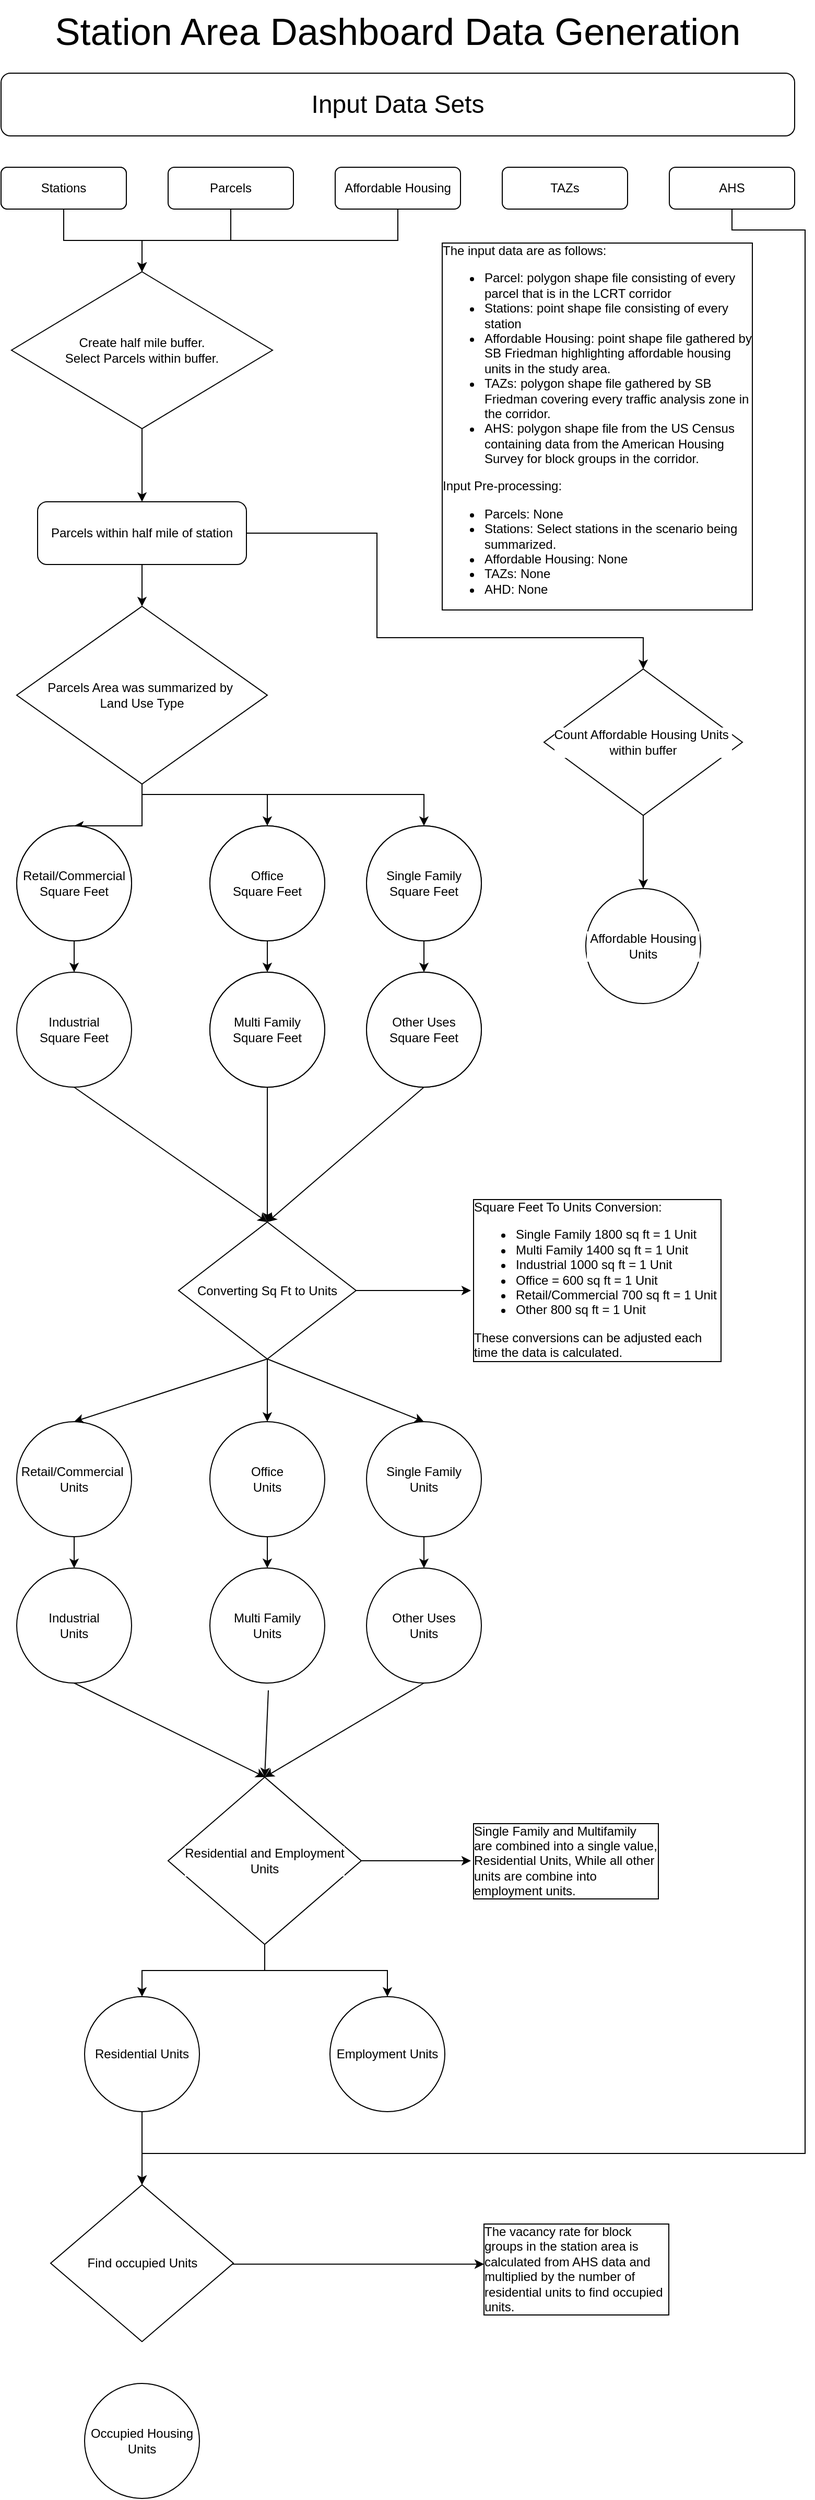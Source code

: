 <mxfile version="13.7.0" type="github">
  <diagram id="C5RBs43oDa-KdzZeNtuy" name="Page-1">
    <mxGraphModel dx="1185" dy="635" grid="1" gridSize="10" guides="1" tooltips="1" connect="1" arrows="1" fold="1" page="1" pageScale="1" pageWidth="827" pageHeight="1169" math="0" shadow="0">
      <root>
        <mxCell id="WIyWlLk6GJQsqaUBKTNV-0" />
        <mxCell id="WIyWlLk6GJQsqaUBKTNV-1" parent="WIyWlLk6GJQsqaUBKTNV-0" />
        <mxCell id="sAYLSgdPXj7yx2jMauLX-14" value="" style="edgeStyle=orthogonalEdgeStyle;rounded=0;orthogonalLoop=1;jettySize=auto;html=1;" edge="1" parent="WIyWlLk6GJQsqaUBKTNV-1" source="WIyWlLk6GJQsqaUBKTNV-3" target="sAYLSgdPXj7yx2jMauLX-11">
          <mxGeometry relative="1" as="geometry" />
        </mxCell>
        <mxCell id="WIyWlLk6GJQsqaUBKTNV-3" value="Parcels" style="rounded=1;whiteSpace=wrap;html=1;fontSize=12;glass=0;strokeWidth=1;shadow=0;" parent="WIyWlLk6GJQsqaUBKTNV-1" vertex="1">
          <mxGeometry x="200" y="170" width="120" height="40" as="geometry" />
        </mxCell>
        <mxCell id="WIyWlLk6GJQsqaUBKTNV-7" value="Stations" style="rounded=1;whiteSpace=wrap;html=1;fontSize=12;glass=0;strokeWidth=1;shadow=0;" parent="WIyWlLk6GJQsqaUBKTNV-1" vertex="1">
          <mxGeometry x="40" y="170" width="120" height="40" as="geometry" />
        </mxCell>
        <mxCell id="sAYLSgdPXj7yx2jMauLX-0" value="&lt;font style=&quot;font-size: 36px&quot;&gt;Station Area Dashboard Data Generation&lt;/font&gt;" style="text;html=1;strokeColor=none;fillColor=none;align=center;verticalAlign=middle;whiteSpace=wrap;rounded=0;" vertex="1" parent="WIyWlLk6GJQsqaUBKTNV-1">
          <mxGeometry x="40" y="10" width="760" height="60" as="geometry" />
        </mxCell>
        <mxCell id="sAYLSgdPXj7yx2jMauLX-1" value="&lt;font style=&quot;font-size: 24px&quot;&gt;Input Data Sets&lt;/font&gt;" style="rounded=1;whiteSpace=wrap;html=1;" vertex="1" parent="WIyWlLk6GJQsqaUBKTNV-1">
          <mxGeometry x="40" y="80" width="760" height="60" as="geometry" />
        </mxCell>
        <mxCell id="sAYLSgdPXj7yx2jMauLX-2" value="TAZs" style="rounded=1;whiteSpace=wrap;html=1;fontSize=12;glass=0;strokeWidth=1;shadow=0;" vertex="1" parent="WIyWlLk6GJQsqaUBKTNV-1">
          <mxGeometry x="520" y="170" width="120" height="40" as="geometry" />
        </mxCell>
        <mxCell id="sAYLSgdPXj7yx2jMauLX-5" value="AHS" style="rounded=1;whiteSpace=wrap;html=1;fontSize=12;glass=0;strokeWidth=1;shadow=0;" vertex="1" parent="WIyWlLk6GJQsqaUBKTNV-1">
          <mxGeometry x="680" y="170" width="120" height="40" as="geometry" />
        </mxCell>
        <mxCell id="sAYLSgdPXj7yx2jMauLX-6" value="Affordable Housing" style="rounded=1;whiteSpace=wrap;html=1;fontSize=12;glass=0;strokeWidth=1;shadow=0;" vertex="1" parent="WIyWlLk6GJQsqaUBKTNV-1">
          <mxGeometry x="360" y="170" width="120" height="40" as="geometry" />
        </mxCell>
        <mxCell id="sAYLSgdPXj7yx2jMauLX-7" value="The input data are as follows:&lt;br&gt;&lt;ul&gt;&lt;li&gt;Parcel: polygon shape file consisting of every parcel that is in the LCRT corridor&lt;/li&gt;&lt;li&gt;Stations: point shape file consisting of every station&lt;/li&gt;&lt;li&gt;Affordable Housing: point shape file gathered by SB Friedman highlighting affordable housing units in the study area.&lt;/li&gt;&lt;li&gt;TAZs: polygon shape file gathered by SB Friedman covering every traffic analysis zone in the corridor.&lt;/li&gt;&lt;li&gt;AHS: polygon shape file from the US Census containing data from the American Housing Survey for block groups in the corridor.&lt;/li&gt;&lt;/ul&gt;&lt;div&gt;Input Pre-processing:&lt;/div&gt;&lt;div&gt;&lt;ul&gt;&lt;li&gt;Parcels: None&amp;nbsp;&lt;/li&gt;&lt;li&gt;Stations: Select stations in the scenario being summarized.&lt;/li&gt;&lt;li&gt;Affordable Housing: None&lt;/li&gt;&lt;li&gt;TAZs: None&lt;/li&gt;&lt;li&gt;AHD: None&lt;/li&gt;&lt;/ul&gt;&lt;/div&gt;" style="text;html=1;strokeColor=none;fillColor=none;align=left;verticalAlign=top;whiteSpace=wrap;rounded=0;labelBorderColor=#000000;labelBackgroundColor=#ffffff;" vertex="1" parent="WIyWlLk6GJQsqaUBKTNV-1">
          <mxGeometry x="460" y="235" width="300" height="350" as="geometry" />
        </mxCell>
        <mxCell id="sAYLSgdPXj7yx2jMauLX-16" value="" style="edgeStyle=orthogonalEdgeStyle;rounded=0;orthogonalLoop=1;jettySize=auto;html=1;" edge="1" parent="WIyWlLk6GJQsqaUBKTNV-1" source="sAYLSgdPXj7yx2jMauLX-11" target="sAYLSgdPXj7yx2jMauLX-15">
          <mxGeometry relative="1" as="geometry" />
        </mxCell>
        <mxCell id="sAYLSgdPXj7yx2jMauLX-11" value="Create half mile buffer.&lt;br&gt;Select Parcels within buffer." style="rhombus;whiteSpace=wrap;html=1;align=center;" vertex="1" parent="WIyWlLk6GJQsqaUBKTNV-1">
          <mxGeometry x="50" y="270" width="250" height="150" as="geometry" />
        </mxCell>
        <mxCell id="sAYLSgdPXj7yx2jMauLX-13" value="" style="edgeStyle=orthogonalEdgeStyle;rounded=0;orthogonalLoop=1;jettySize=auto;html=1;" edge="1" parent="WIyWlLk6GJQsqaUBKTNV-1" source="sAYLSgdPXj7yx2jMauLX-12" target="sAYLSgdPXj7yx2jMauLX-11">
          <mxGeometry relative="1" as="geometry" />
        </mxCell>
        <mxCell id="sAYLSgdPXj7yx2jMauLX-12" value="Stations" style="rounded=1;whiteSpace=wrap;html=1;fontSize=12;glass=0;strokeWidth=1;shadow=0;" vertex="1" parent="WIyWlLk6GJQsqaUBKTNV-1">
          <mxGeometry x="40" y="170" width="120" height="40" as="geometry" />
        </mxCell>
        <mxCell id="sAYLSgdPXj7yx2jMauLX-18" value="" style="edgeStyle=orthogonalEdgeStyle;rounded=0;orthogonalLoop=1;jettySize=auto;html=1;" edge="1" parent="WIyWlLk6GJQsqaUBKTNV-1" source="sAYLSgdPXj7yx2jMauLX-15" target="sAYLSgdPXj7yx2jMauLX-17">
          <mxGeometry relative="1" as="geometry" />
        </mxCell>
        <mxCell id="sAYLSgdPXj7yx2jMauLX-15" value="Parcels within half mile of station" style="rounded=1;whiteSpace=wrap;html=1;align=center;" vertex="1" parent="WIyWlLk6GJQsqaUBKTNV-1">
          <mxGeometry x="75" y="490" width="200" height="60" as="geometry" />
        </mxCell>
        <mxCell id="sAYLSgdPXj7yx2jMauLX-41" value="" style="edgeStyle=orthogonalEdgeStyle;rounded=0;orthogonalLoop=1;jettySize=auto;html=1;exitX=0.5;exitY=1;exitDx=0;exitDy=0;" edge="1" parent="WIyWlLk6GJQsqaUBKTNV-1" source="sAYLSgdPXj7yx2jMauLX-17" target="sAYLSgdPXj7yx2jMauLX-26">
          <mxGeometry relative="1" as="geometry">
            <Array as="points">
              <mxPoint x="175" y="770" />
              <mxPoint x="295" y="770" />
            </Array>
          </mxGeometry>
        </mxCell>
        <mxCell id="sAYLSgdPXj7yx2jMauLX-17" value="Parcels Area was summarized by&amp;nbsp;&lt;br&gt;Land Use Type" style="rhombus;whiteSpace=wrap;html=1;align=center;" vertex="1" parent="WIyWlLk6GJQsqaUBKTNV-1">
          <mxGeometry x="55" y="590" width="240" height="170" as="geometry" />
        </mxCell>
        <mxCell id="sAYLSgdPXj7yx2jMauLX-49" value="" style="edgeStyle=none;rounded=0;orthogonalLoop=1;jettySize=auto;html=1;" edge="1" parent="WIyWlLk6GJQsqaUBKTNV-1" source="sAYLSgdPXj7yx2jMauLX-19" target="sAYLSgdPXj7yx2jMauLX-24">
          <mxGeometry relative="1" as="geometry" />
        </mxCell>
        <mxCell id="sAYLSgdPXj7yx2jMauLX-19" value="Single Family Square Feet" style="ellipse;whiteSpace=wrap;html=1;aspect=fixed;align=center;" vertex="1" parent="WIyWlLk6GJQsqaUBKTNV-1">
          <mxGeometry x="390" y="800" width="110" height="110" as="geometry" />
        </mxCell>
        <mxCell id="sAYLSgdPXj7yx2jMauLX-60" value="" style="edgeStyle=none;rounded=0;orthogonalLoop=1;jettySize=auto;html=1;" edge="1" parent="WIyWlLk6GJQsqaUBKTNV-1" source="sAYLSgdPXj7yx2jMauLX-20" target="sAYLSgdPXj7yx2jMauLX-53">
          <mxGeometry relative="1" as="geometry" />
        </mxCell>
        <mxCell id="sAYLSgdPXj7yx2jMauLX-20" value="Multi Family&lt;br&gt;Square Feet" style="ellipse;whiteSpace=wrap;html=1;aspect=fixed;align=center;" vertex="1" parent="WIyWlLk6GJQsqaUBKTNV-1">
          <mxGeometry x="240" y="940" width="110" height="110" as="geometry" />
        </mxCell>
        <mxCell id="sAYLSgdPXj7yx2jMauLX-47" value="" style="edgeStyle=none;rounded=0;orthogonalLoop=1;jettySize=auto;html=1;" edge="1" parent="WIyWlLk6GJQsqaUBKTNV-1" source="sAYLSgdPXj7yx2jMauLX-21" target="sAYLSgdPXj7yx2jMauLX-23">
          <mxGeometry relative="1" as="geometry" />
        </mxCell>
        <mxCell id="sAYLSgdPXj7yx2jMauLX-21" value="Retail/Commercial Square Feet" style="ellipse;whiteSpace=wrap;html=1;aspect=fixed;align=center;" vertex="1" parent="WIyWlLk6GJQsqaUBKTNV-1">
          <mxGeometry x="55" y="800" width="110" height="110" as="geometry" />
        </mxCell>
        <mxCell id="sAYLSgdPXj7yx2jMauLX-23" value="Industrial&lt;br&gt;Square Feet" style="ellipse;whiteSpace=wrap;html=1;aspect=fixed;align=center;" vertex="1" parent="WIyWlLk6GJQsqaUBKTNV-1">
          <mxGeometry x="55" y="940" width="110" height="110" as="geometry" />
        </mxCell>
        <mxCell id="sAYLSgdPXj7yx2jMauLX-24" value="Other Uses&lt;br&gt;Square Feet" style="ellipse;whiteSpace=wrap;html=1;aspect=fixed;align=center;" vertex="1" parent="WIyWlLk6GJQsqaUBKTNV-1">
          <mxGeometry x="390" y="940" width="110" height="110" as="geometry" />
        </mxCell>
        <mxCell id="sAYLSgdPXj7yx2jMauLX-48" value="" style="edgeStyle=none;rounded=0;orthogonalLoop=1;jettySize=auto;html=1;" edge="1" parent="WIyWlLk6GJQsqaUBKTNV-1" source="sAYLSgdPXj7yx2jMauLX-26" target="sAYLSgdPXj7yx2jMauLX-20">
          <mxGeometry relative="1" as="geometry" />
        </mxCell>
        <mxCell id="sAYLSgdPXj7yx2jMauLX-26" value="Office&lt;br&gt;Square Feet" style="ellipse;whiteSpace=wrap;html=1;aspect=fixed;align=center;" vertex="1" parent="WIyWlLk6GJQsqaUBKTNV-1">
          <mxGeometry x="240" y="800" width="110" height="110" as="geometry" />
        </mxCell>
        <mxCell id="sAYLSgdPXj7yx2jMauLX-45" value="" style="edgeStyle=orthogonalEdgeStyle;rounded=0;orthogonalLoop=1;jettySize=auto;html=1;exitX=0.5;exitY=1;exitDx=0;exitDy=0;entryX=0.5;entryY=0;entryDx=0;entryDy=0;" edge="1" parent="WIyWlLk6GJQsqaUBKTNV-1" source="sAYLSgdPXj7yx2jMauLX-17" target="sAYLSgdPXj7yx2jMauLX-21">
          <mxGeometry relative="1" as="geometry">
            <mxPoint x="425" y="779.292" as="sourcePoint" />
            <mxPoint x="425" y="810" as="targetPoint" />
            <Array as="points">
              <mxPoint x="175" y="800" />
            </Array>
          </mxGeometry>
        </mxCell>
        <mxCell id="sAYLSgdPXj7yx2jMauLX-46" value="" style="edgeStyle=orthogonalEdgeStyle;rounded=0;orthogonalLoop=1;jettySize=auto;html=1;exitX=0.5;exitY=1;exitDx=0;exitDy=0;entryX=0.5;entryY=0;entryDx=0;entryDy=0;" edge="1" parent="WIyWlLk6GJQsqaUBKTNV-1" source="sAYLSgdPXj7yx2jMauLX-17" target="sAYLSgdPXj7yx2jMauLX-19">
          <mxGeometry relative="1" as="geometry">
            <mxPoint x="424" y="780" as="sourcePoint" />
            <mxPoint x="265" y="810" as="targetPoint" />
            <Array as="points">
              <mxPoint x="175" y="770" />
              <mxPoint x="445" y="770" />
            </Array>
          </mxGeometry>
        </mxCell>
        <mxCell id="sAYLSgdPXj7yx2jMauLX-50" value="&lt;div&gt;Square Feet To Units Conversion:&lt;/div&gt;&lt;ul&gt;&lt;li&gt;Single Family 1800 sq ft = 1 Unit&lt;/li&gt;&lt;li&gt;Multi Family 1400 sq ft = 1 Unit&lt;/li&gt;&lt;li&gt;Industrial 1000 sq ft = 1 Unit&lt;/li&gt;&lt;li&gt;Office = 600 sq ft = 1 Unit&lt;/li&gt;&lt;li&gt;Retail/Commercial 700 sq ft = 1 Unit&lt;/li&gt;&lt;li&gt;Other 800 sq ft = 1 Unit&lt;/li&gt;&lt;/ul&gt;&lt;div&gt;These conversions can be adjusted each time the data is calculated.&lt;/div&gt;" style="text;html=1;strokeColor=none;fillColor=none;align=left;verticalAlign=top;whiteSpace=wrap;rounded=0;labelBackgroundColor=#ffffff;labelBorderColor=#000000;" vertex="1" parent="WIyWlLk6GJQsqaUBKTNV-1">
          <mxGeometry x="490" y="1149.5" width="240" height="190" as="geometry" />
        </mxCell>
        <mxCell id="sAYLSgdPXj7yx2jMauLX-63" value="" style="rounded=0;orthogonalLoop=1;jettySize=auto;html=1;" edge="1" parent="WIyWlLk6GJQsqaUBKTNV-1" source="sAYLSgdPXj7yx2jMauLX-53" target="sAYLSgdPXj7yx2jMauLX-50">
          <mxGeometry relative="1" as="geometry" />
        </mxCell>
        <mxCell id="sAYLSgdPXj7yx2jMauLX-75" value="" style="edgeStyle=none;rounded=0;orthogonalLoop=1;jettySize=auto;html=1;" edge="1" parent="WIyWlLk6GJQsqaUBKTNV-1" source="sAYLSgdPXj7yx2jMauLX-53" target="sAYLSgdPXj7yx2jMauLX-71">
          <mxGeometry relative="1" as="geometry" />
        </mxCell>
        <mxCell id="sAYLSgdPXj7yx2jMauLX-53" value="Converting Sq Ft to Units" style="rhombus;whiteSpace=wrap;html=1;labelBackgroundColor=#ffffff;align=center;" vertex="1" parent="WIyWlLk6GJQsqaUBKTNV-1">
          <mxGeometry x="210" y="1179" width="170" height="131" as="geometry" />
        </mxCell>
        <mxCell id="sAYLSgdPXj7yx2jMauLX-61" value="" style="edgeStyle=none;rounded=0;orthogonalLoop=1;jettySize=auto;html=1;exitX=0.5;exitY=1;exitDx=0;exitDy=0;entryX=0.5;entryY=0;entryDx=0;entryDy=0;" edge="1" parent="WIyWlLk6GJQsqaUBKTNV-1" source="sAYLSgdPXj7yx2jMauLX-24" target="sAYLSgdPXj7yx2jMauLX-53">
          <mxGeometry relative="1" as="geometry">
            <mxPoint x="380" y="1060" as="sourcePoint" />
            <mxPoint x="380" y="1189" as="targetPoint" />
          </mxGeometry>
        </mxCell>
        <mxCell id="sAYLSgdPXj7yx2jMauLX-62" value="" style="edgeStyle=none;rounded=0;orthogonalLoop=1;jettySize=auto;html=1;exitX=0.5;exitY=1;exitDx=0;exitDy=0;entryX=0.5;entryY=0;entryDx=0;entryDy=0;" edge="1" parent="WIyWlLk6GJQsqaUBKTNV-1" source="sAYLSgdPXj7yx2jMauLX-23" target="sAYLSgdPXj7yx2jMauLX-53">
          <mxGeometry relative="1" as="geometry">
            <mxPoint x="159" y="1070" as="sourcePoint" />
            <mxPoint x="159" y="1199" as="targetPoint" />
          </mxGeometry>
        </mxCell>
        <mxCell id="sAYLSgdPXj7yx2jMauLX-64" value="Retail/Commercial Square Feet" style="ellipse;whiteSpace=wrap;html=1;aspect=fixed;align=center;" vertex="1" parent="WIyWlLk6GJQsqaUBKTNV-1">
          <mxGeometry x="55" y="800" width="110" height="110" as="geometry" />
        </mxCell>
        <mxCell id="sAYLSgdPXj7yx2jMauLX-65" value="Office&lt;br&gt;Square Feet" style="ellipse;whiteSpace=wrap;html=1;aspect=fixed;align=center;" vertex="1" parent="WIyWlLk6GJQsqaUBKTNV-1">
          <mxGeometry x="240" y="800" width="110" height="110" as="geometry" />
        </mxCell>
        <mxCell id="sAYLSgdPXj7yx2jMauLX-66" value="Single Family Square Feet" style="ellipse;whiteSpace=wrap;html=1;aspect=fixed;align=center;" vertex="1" parent="WIyWlLk6GJQsqaUBKTNV-1">
          <mxGeometry x="390" y="800" width="110" height="110" as="geometry" />
        </mxCell>
        <mxCell id="sAYLSgdPXj7yx2jMauLX-67" value="Other Uses&lt;br&gt;Square Feet" style="ellipse;whiteSpace=wrap;html=1;aspect=fixed;align=center;" vertex="1" parent="WIyWlLk6GJQsqaUBKTNV-1">
          <mxGeometry x="390" y="940" width="110" height="110" as="geometry" />
        </mxCell>
        <mxCell id="sAYLSgdPXj7yx2jMauLX-68" value="Multi Family&lt;br&gt;Square Feet" style="ellipse;whiteSpace=wrap;html=1;aspect=fixed;align=center;" vertex="1" parent="WIyWlLk6GJQsqaUBKTNV-1">
          <mxGeometry x="240" y="940" width="110" height="110" as="geometry" />
        </mxCell>
        <mxCell id="sAYLSgdPXj7yx2jMauLX-69" value="Industrial&lt;br&gt;Units" style="ellipse;whiteSpace=wrap;html=1;aspect=fixed;align=center;" vertex="1" parent="WIyWlLk6GJQsqaUBKTNV-1">
          <mxGeometry x="55" y="1510" width="110" height="110" as="geometry" />
        </mxCell>
        <mxCell id="sAYLSgdPXj7yx2jMauLX-78" value="" style="edgeStyle=none;rounded=0;orthogonalLoop=1;jettySize=auto;html=1;" edge="1" parent="WIyWlLk6GJQsqaUBKTNV-1" source="sAYLSgdPXj7yx2jMauLX-70" target="sAYLSgdPXj7yx2jMauLX-69">
          <mxGeometry relative="1" as="geometry" />
        </mxCell>
        <mxCell id="sAYLSgdPXj7yx2jMauLX-70" value="Retail/Commercial&amp;nbsp;&lt;br&gt;Units" style="ellipse;whiteSpace=wrap;html=1;aspect=fixed;align=center;" vertex="1" parent="WIyWlLk6GJQsqaUBKTNV-1">
          <mxGeometry x="55" y="1370" width="110" height="110" as="geometry" />
        </mxCell>
        <mxCell id="sAYLSgdPXj7yx2jMauLX-79" value="" style="edgeStyle=none;rounded=0;orthogonalLoop=1;jettySize=auto;html=1;" edge="1" parent="WIyWlLk6GJQsqaUBKTNV-1" source="sAYLSgdPXj7yx2jMauLX-71" target="sAYLSgdPXj7yx2jMauLX-74">
          <mxGeometry relative="1" as="geometry" />
        </mxCell>
        <mxCell id="sAYLSgdPXj7yx2jMauLX-71" value="Office&lt;br&gt;Units" style="ellipse;whiteSpace=wrap;html=1;aspect=fixed;align=center;" vertex="1" parent="WIyWlLk6GJQsqaUBKTNV-1">
          <mxGeometry x="240" y="1370" width="110" height="110" as="geometry" />
        </mxCell>
        <mxCell id="sAYLSgdPXj7yx2jMauLX-80" value="" style="edgeStyle=none;rounded=0;orthogonalLoop=1;jettySize=auto;html=1;" edge="1" parent="WIyWlLk6GJQsqaUBKTNV-1" source="sAYLSgdPXj7yx2jMauLX-72" target="sAYLSgdPXj7yx2jMauLX-73">
          <mxGeometry relative="1" as="geometry" />
        </mxCell>
        <mxCell id="sAYLSgdPXj7yx2jMauLX-72" value="Single Family &lt;br&gt;Units" style="ellipse;whiteSpace=wrap;html=1;aspect=fixed;align=center;" vertex="1" parent="WIyWlLk6GJQsqaUBKTNV-1">
          <mxGeometry x="390" y="1370" width="110" height="110" as="geometry" />
        </mxCell>
        <mxCell id="sAYLSgdPXj7yx2jMauLX-73" value="Other Uses&lt;br&gt;Units" style="ellipse;whiteSpace=wrap;html=1;aspect=fixed;align=center;" vertex="1" parent="WIyWlLk6GJQsqaUBKTNV-1">
          <mxGeometry x="390" y="1510" width="110" height="110" as="geometry" />
        </mxCell>
        <mxCell id="sAYLSgdPXj7yx2jMauLX-82" value="" style="edgeStyle=none;rounded=0;orthogonalLoop=1;jettySize=auto;html=1;entryX=0.5;entryY=0;entryDx=0;entryDy=0;exitX=0.509;exitY=1.064;exitDx=0;exitDy=0;exitPerimeter=0;" edge="1" parent="WIyWlLk6GJQsqaUBKTNV-1" source="sAYLSgdPXj7yx2jMauLX-74" target="sAYLSgdPXj7yx2jMauLX-81">
          <mxGeometry relative="1" as="geometry">
            <mxPoint x="250" y="1700" as="targetPoint" />
          </mxGeometry>
        </mxCell>
        <mxCell id="sAYLSgdPXj7yx2jMauLX-74" value="Multi Family&lt;br&gt;Units" style="ellipse;whiteSpace=wrap;html=1;aspect=fixed;align=center;" vertex="1" parent="WIyWlLk6GJQsqaUBKTNV-1">
          <mxGeometry x="240" y="1510" width="110" height="110" as="geometry" />
        </mxCell>
        <mxCell id="sAYLSgdPXj7yx2jMauLX-76" value="" style="edgeStyle=none;rounded=0;orthogonalLoop=1;jettySize=auto;html=1;exitX=0.5;exitY=1;exitDx=0;exitDy=0;entryX=0.5;entryY=0;entryDx=0;entryDy=0;" edge="1" parent="WIyWlLk6GJQsqaUBKTNV-1" source="sAYLSgdPXj7yx2jMauLX-53" target="sAYLSgdPXj7yx2jMauLX-72">
          <mxGeometry relative="1" as="geometry">
            <mxPoint x="305" y="1320" as="sourcePoint" />
            <mxPoint x="305" y="1380" as="targetPoint" />
          </mxGeometry>
        </mxCell>
        <mxCell id="sAYLSgdPXj7yx2jMauLX-77" value="" style="edgeStyle=none;rounded=0;orthogonalLoop=1;jettySize=auto;html=1;entryX=0.5;entryY=0;entryDx=0;entryDy=0;exitX=0.5;exitY=1;exitDx=0;exitDy=0;" edge="1" parent="WIyWlLk6GJQsqaUBKTNV-1" source="sAYLSgdPXj7yx2jMauLX-53" target="sAYLSgdPXj7yx2jMauLX-70">
          <mxGeometry relative="1" as="geometry">
            <mxPoint x="305" y="1320" as="sourcePoint" />
            <mxPoint x="305" y="1380" as="targetPoint" />
          </mxGeometry>
        </mxCell>
        <mxCell id="sAYLSgdPXj7yx2jMauLX-87" value="" style="edgeStyle=none;rounded=0;orthogonalLoop=1;jettySize=auto;html=1;" edge="1" parent="WIyWlLk6GJQsqaUBKTNV-1" source="sAYLSgdPXj7yx2jMauLX-81" target="sAYLSgdPXj7yx2jMauLX-86">
          <mxGeometry relative="1" as="geometry" />
        </mxCell>
        <mxCell id="sAYLSgdPXj7yx2jMauLX-81" value="Residential and Employment&lt;br&gt;Units" style="rhombus;whiteSpace=wrap;html=1;labelBackgroundColor=#ffffff;align=center;" vertex="1" parent="WIyWlLk6GJQsqaUBKTNV-1">
          <mxGeometry x="200" y="1710" width="185" height="160" as="geometry" />
        </mxCell>
        <mxCell id="sAYLSgdPXj7yx2jMauLX-83" value="" style="edgeStyle=none;rounded=0;orthogonalLoop=1;jettySize=auto;html=1;exitX=0.5;exitY=1;exitDx=0;exitDy=0;entryX=0.5;entryY=0;entryDx=0;entryDy=0;" edge="1" parent="WIyWlLk6GJQsqaUBKTNV-1" source="sAYLSgdPXj7yx2jMauLX-73" target="sAYLSgdPXj7yx2jMauLX-81">
          <mxGeometry relative="1" as="geometry">
            <mxPoint x="302.219" y="1629.93" as="sourcePoint" />
            <mxPoint x="296.568" y="1733.518" as="targetPoint" />
          </mxGeometry>
        </mxCell>
        <mxCell id="sAYLSgdPXj7yx2jMauLX-84" value="" style="edgeStyle=none;rounded=0;orthogonalLoop=1;jettySize=auto;html=1;exitX=0.5;exitY=1;exitDx=0;exitDy=0;" edge="1" parent="WIyWlLk6GJQsqaUBKTNV-1" source="sAYLSgdPXj7yx2jMauLX-69">
          <mxGeometry relative="1" as="geometry">
            <mxPoint x="455" y="1630" as="sourcePoint" />
            <mxPoint x="293" y="1710" as="targetPoint" />
          </mxGeometry>
        </mxCell>
        <mxCell id="sAYLSgdPXj7yx2jMauLX-86" value="Single Family and Multifamily are combined into a single value, Residential Units, While all other units are combine into employment units." style="text;html=1;strokeColor=none;fillColor=none;align=left;verticalAlign=middle;whiteSpace=wrap;rounded=0;labelBackgroundColor=#ffffff;labelBorderColor=#000000;" vertex="1" parent="WIyWlLk6GJQsqaUBKTNV-1">
          <mxGeometry x="490" y="1707.5" width="180" height="165" as="geometry" />
        </mxCell>
        <mxCell id="sAYLSgdPXj7yx2jMauLX-93" value="" style="edgeStyle=orthogonalEdgeStyle;rounded=0;orthogonalLoop=1;jettySize=auto;html=1;" edge="1" parent="WIyWlLk6GJQsqaUBKTNV-1" source="sAYLSgdPXj7yx2jMauLX-81" target="sAYLSgdPXj7yx2jMauLX-90">
          <mxGeometry relative="1" as="geometry" />
        </mxCell>
        <mxCell id="sAYLSgdPXj7yx2jMauLX-100" value="" style="edgeStyle=orthogonalEdgeStyle;rounded=0;orthogonalLoop=1;jettySize=auto;html=1;" edge="1" parent="WIyWlLk6GJQsqaUBKTNV-1" source="sAYLSgdPXj7yx2jMauLX-90" target="sAYLSgdPXj7yx2jMauLX-99">
          <mxGeometry relative="1" as="geometry" />
        </mxCell>
        <mxCell id="sAYLSgdPXj7yx2jMauLX-90" value="Residential Units" style="ellipse;whiteSpace=wrap;html=1;aspect=fixed;align=center;" vertex="1" parent="WIyWlLk6GJQsqaUBKTNV-1">
          <mxGeometry x="120" y="1920" width="110" height="110" as="geometry" />
        </mxCell>
        <mxCell id="sAYLSgdPXj7yx2jMauLX-92" value="" style="edgeStyle=orthogonalEdgeStyle;rounded=0;orthogonalLoop=1;jettySize=auto;html=1;" edge="1" parent="WIyWlLk6GJQsqaUBKTNV-1" source="sAYLSgdPXj7yx2jMauLX-81" target="sAYLSgdPXj7yx2jMauLX-91">
          <mxGeometry relative="1" as="geometry" />
        </mxCell>
        <mxCell id="sAYLSgdPXj7yx2jMauLX-91" value="Employment Units&lt;br&gt;" style="ellipse;whiteSpace=wrap;html=1;aspect=fixed;align=center;" vertex="1" parent="WIyWlLk6GJQsqaUBKTNV-1">
          <mxGeometry x="355" y="1920" width="110" height="110" as="geometry" />
        </mxCell>
        <mxCell id="sAYLSgdPXj7yx2jMauLX-95" value="" style="edgeStyle=orthogonalEdgeStyle;rounded=0;orthogonalLoop=1;jettySize=auto;html=1;" edge="1" parent="WIyWlLk6GJQsqaUBKTNV-1" source="sAYLSgdPXj7yx2jMauLX-15" target="sAYLSgdPXj7yx2jMauLX-94">
          <mxGeometry relative="1" as="geometry">
            <Array as="points">
              <mxPoint x="400" y="520" />
              <mxPoint x="400" y="620" />
            </Array>
          </mxGeometry>
        </mxCell>
        <mxCell id="sAYLSgdPXj7yx2jMauLX-97" value="" style="edgeStyle=orthogonalEdgeStyle;rounded=0;orthogonalLoop=1;jettySize=auto;html=1;" edge="1" parent="WIyWlLk6GJQsqaUBKTNV-1" source="sAYLSgdPXj7yx2jMauLX-94" target="sAYLSgdPXj7yx2jMauLX-96">
          <mxGeometry relative="1" as="geometry" />
        </mxCell>
        <mxCell id="sAYLSgdPXj7yx2jMauLX-94" value="Count Affordable Housing Units&amp;nbsp;&lt;br&gt;within buffer" style="rhombus;whiteSpace=wrap;html=1;labelBackgroundColor=#ffffff;align=center;" vertex="1" parent="WIyWlLk6GJQsqaUBKTNV-1">
          <mxGeometry x="560" y="650" width="190" height="140" as="geometry" />
        </mxCell>
        <mxCell id="sAYLSgdPXj7yx2jMauLX-96" value="Affordable Housing Units" style="ellipse;whiteSpace=wrap;html=1;aspect=fixed;labelBackgroundColor=#ffffff;align=center;" vertex="1" parent="WIyWlLk6GJQsqaUBKTNV-1">
          <mxGeometry x="600" y="860" width="110" height="110" as="geometry" />
        </mxCell>
        <mxCell id="sAYLSgdPXj7yx2jMauLX-98" value="" style="edgeStyle=orthogonalEdgeStyle;rounded=0;orthogonalLoop=1;jettySize=auto;html=1;exitX=0.5;exitY=1;exitDx=0;exitDy=0;entryX=0.5;entryY=0;entryDx=0;entryDy=0;" edge="1" parent="WIyWlLk6GJQsqaUBKTNV-1" source="sAYLSgdPXj7yx2jMauLX-6" target="sAYLSgdPXj7yx2jMauLX-11">
          <mxGeometry relative="1" as="geometry">
            <mxPoint x="270" y="220" as="sourcePoint" />
            <mxPoint x="185" y="280" as="targetPoint" />
            <Array as="points">
              <mxPoint x="420" y="240" />
              <mxPoint x="175" y="240" />
            </Array>
          </mxGeometry>
        </mxCell>
        <mxCell id="sAYLSgdPXj7yx2jMauLX-104" value="" style="edgeStyle=orthogonalEdgeStyle;rounded=0;orthogonalLoop=1;jettySize=auto;html=1;entryX=0.014;entryY=0.34;entryDx=0;entryDy=0;entryPerimeter=0;" edge="1" parent="WIyWlLk6GJQsqaUBKTNV-1" source="sAYLSgdPXj7yx2jMauLX-99" target="sAYLSgdPXj7yx2jMauLX-103">
          <mxGeometry relative="1" as="geometry">
            <mxPoint x="360" y="2175" as="targetPoint" />
            <Array as="points">
              <mxPoint x="381" y="2175" />
            </Array>
          </mxGeometry>
        </mxCell>
        <mxCell id="sAYLSgdPXj7yx2jMauLX-99" value="Find occupied Units" style="rhombus;whiteSpace=wrap;html=1;labelBackgroundColor=#ffffff;align=center;" vertex="1" parent="WIyWlLk6GJQsqaUBKTNV-1">
          <mxGeometry x="87.5" y="2100" width="175" height="150" as="geometry" />
        </mxCell>
        <mxCell id="sAYLSgdPXj7yx2jMauLX-101" value="" style="edgeStyle=orthogonalEdgeStyle;rounded=0;orthogonalLoop=1;jettySize=auto;html=1;entryX=0.5;entryY=0;entryDx=0;entryDy=0;exitX=0.5;exitY=1;exitDx=0;exitDy=0;" edge="1" parent="WIyWlLk6GJQsqaUBKTNV-1" source="sAYLSgdPXj7yx2jMauLX-5" target="sAYLSgdPXj7yx2jMauLX-99">
          <mxGeometry relative="1" as="geometry">
            <mxPoint x="810" y="230" as="sourcePoint" />
            <mxPoint x="185" y="2110" as="targetPoint" />
            <Array as="points">
              <mxPoint x="740" y="230" />
              <mxPoint x="810" y="230" />
              <mxPoint x="810" y="2070" />
              <mxPoint x="175" y="2070" />
            </Array>
          </mxGeometry>
        </mxCell>
        <mxCell id="sAYLSgdPXj7yx2jMauLX-103" value="The vacancy rate for block groups in the station area is calculated from AHS data and multiplied by the number of residential units to find occupied units." style="text;html=1;strokeColor=none;fillColor=none;align=left;verticalAlign=top;whiteSpace=wrap;rounded=0;labelBackgroundColor=#ffffff;labelBorderColor=#000000;" vertex="1" parent="WIyWlLk6GJQsqaUBKTNV-1">
          <mxGeometry x="500" y="2130" width="180" height="135" as="geometry" />
        </mxCell>
        <mxCell id="sAYLSgdPXj7yx2jMauLX-106" value="Occupied Housing Units" style="ellipse;whiteSpace=wrap;html=1;aspect=fixed;align=center;" vertex="1" parent="WIyWlLk6GJQsqaUBKTNV-1">
          <mxGeometry x="120" y="2290" width="110" height="110" as="geometry" />
        </mxCell>
      </root>
    </mxGraphModel>
  </diagram>
</mxfile>
